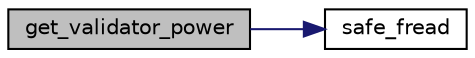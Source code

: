 digraph "get_validator_power"
{
 // LATEX_PDF_SIZE
  edge [fontname="Helvetica",fontsize="10",labelfontname="Helvetica",labelfontsize="10"];
  node [fontname="Helvetica",fontsize="10",shape=record];
  rankdir="LR";
  Node1 [label="get_validator_power",height=0.2,width=0.4,color="black", fillcolor="grey75", style="filled", fontcolor="black",tooltip="Get a validator power (parse 'validators.state')"];
  Node1 -> Node2 [color="midnightblue",fontsize="10",style="solid",fontname="Helvetica"];
  Node2 [label="safe_fread",height=0.2,width=0.4,color="black", fillcolor="white", style="filled",URL="$safe_8h.html#ac4bf776335d7193068afa656b91a8827",tooltip="Calls 'fread' but safely !"];
}
